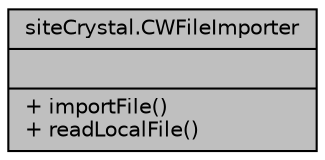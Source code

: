 digraph "siteCrystal.CWFileImporter"
{
  edge [fontname="Helvetica",fontsize="10",labelfontname="Helvetica",labelfontsize="10"];
  node [fontname="Helvetica",fontsize="10",shape=record];
  Node1 [label="{siteCrystal.CWFileImporter\n||+ importFile()\l+ readLocalFile()\l}",height=0.2,width=0.4,color="black", fillcolor="grey75", style="filled" fontcolor="black"];
}

